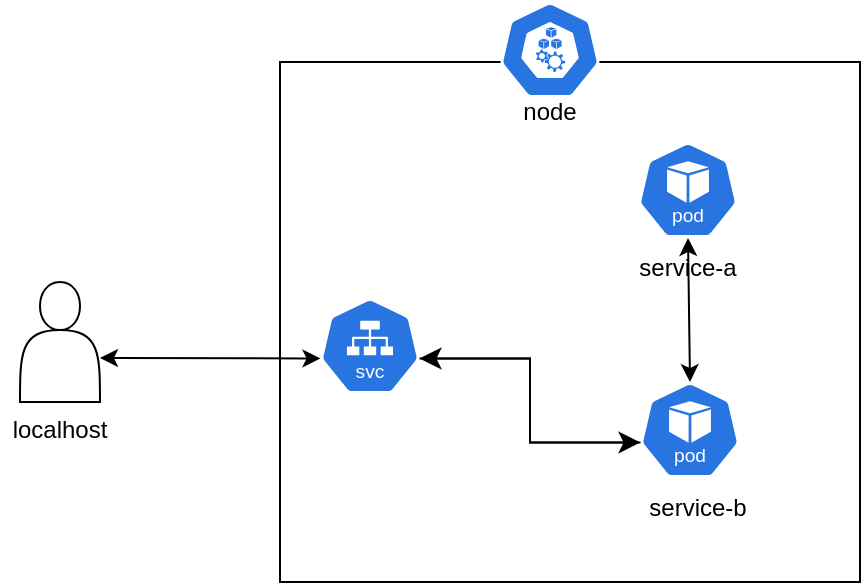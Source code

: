 <mxfile version="24.7.17">
  <diagram name="ページ1" id="n-p4vGY-gU_U6ki42CfS">
    <mxGraphModel dx="1132" dy="661" grid="1" gridSize="10" guides="1" tooltips="1" connect="1" arrows="1" fold="1" page="1" pageScale="1" pageWidth="827" pageHeight="1169" math="0" shadow="0">
      <root>
        <mxCell id="0" />
        <mxCell id="1" parent="0" />
        <mxCell id="qlM1ZcjOUqmnMapEXoOD-10" value="" style="rounded=0;whiteSpace=wrap;html=1;" vertex="1" parent="1">
          <mxGeometry x="210" y="160" width="290" height="260" as="geometry" />
        </mxCell>
        <mxCell id="qlM1ZcjOUqmnMapEXoOD-1" value="" style="aspect=fixed;sketch=0;html=1;dashed=0;whitespace=wrap;verticalLabelPosition=bottom;verticalAlign=top;fillColor=#2875E2;strokeColor=#ffffff;points=[[0.005,0.63,0],[0.1,0.2,0],[0.9,0.2,0],[0.5,0,0],[0.995,0.63,0],[0.72,0.99,0],[0.5,1,0],[0.28,0.99,0]];shape=mxgraph.kubernetes.icon2;kubernetesLabel=1;prIcon=pod" vertex="1" parent="1">
          <mxGeometry x="390" y="320" width="50" height="48" as="geometry" />
        </mxCell>
        <mxCell id="qlM1ZcjOUqmnMapEXoOD-2" value="" style="aspect=fixed;sketch=0;html=1;dashed=0;whitespace=wrap;verticalLabelPosition=bottom;verticalAlign=top;fillColor=#2875E2;strokeColor=#ffffff;points=[[0.005,0.63,0],[0.1,0.2,0],[0.9,0.2,0],[0.5,0,0],[0.995,0.63,0],[0.72,0.99,0],[0.5,1,0],[0.28,0.99,0]];shape=mxgraph.kubernetes.icon2;kubernetesLabel=1;prIcon=pod" vertex="1" parent="1">
          <mxGeometry x="389" y="200" width="50" height="48" as="geometry" />
        </mxCell>
        <mxCell id="qlM1ZcjOUqmnMapEXoOD-3" value="service-a" style="text;html=1;align=center;verticalAlign=middle;whiteSpace=wrap;rounded=0;" vertex="1" parent="1">
          <mxGeometry x="384" y="248" width="60" height="30" as="geometry" />
        </mxCell>
        <mxCell id="qlM1ZcjOUqmnMapEXoOD-4" value="service-b" style="text;html=1;align=center;verticalAlign=middle;whiteSpace=wrap;rounded=0;" vertex="1" parent="1">
          <mxGeometry x="389" y="368" width="60" height="30" as="geometry" />
        </mxCell>
        <mxCell id="qlM1ZcjOUqmnMapEXoOD-5" value="" style="endArrow=classic;startArrow=classic;html=1;rounded=0;exitX=0.5;exitY=0;exitDx=0;exitDy=0;exitPerimeter=0;entryX=0.5;entryY=0;entryDx=0;entryDy=0;" edge="1" parent="1" source="qlM1ZcjOUqmnMapEXoOD-1" target="qlM1ZcjOUqmnMapEXoOD-3">
          <mxGeometry width="50" height="50" relative="1" as="geometry">
            <mxPoint x="390" y="370" as="sourcePoint" />
            <mxPoint x="414" y="278" as="targetPoint" />
          </mxGeometry>
        </mxCell>
        <mxCell id="qlM1ZcjOUqmnMapEXoOD-6" value="" style="aspect=fixed;sketch=0;html=1;dashed=0;whitespace=wrap;verticalLabelPosition=bottom;verticalAlign=top;fillColor=#2875E2;strokeColor=#ffffff;points=[[0.005,0.63,0],[0.1,0.2,0],[0.9,0.2,0],[0.5,0,0],[0.995,0.63,0],[0.72,0.99,0],[0.5,1,0],[0.28,0.99,0]];shape=mxgraph.kubernetes.icon2;kubernetesLabel=1;prIcon=svc" vertex="1" parent="1">
          <mxGeometry x="230" y="278" width="50" height="48" as="geometry" />
        </mxCell>
        <mxCell id="qlM1ZcjOUqmnMapEXoOD-7" value="" style="shape=actor;whiteSpace=wrap;html=1;" vertex="1" parent="1">
          <mxGeometry x="80" y="270" width="40" height="60" as="geometry" />
        </mxCell>
        <mxCell id="qlM1ZcjOUqmnMapEXoOD-8" value="localhost" style="text;html=1;align=center;verticalAlign=middle;whiteSpace=wrap;rounded=0;" vertex="1" parent="1">
          <mxGeometry x="70" y="329" width="60" height="30" as="geometry" />
        </mxCell>
        <mxCell id="qlM1ZcjOUqmnMapEXoOD-9" value="" style="endArrow=classic;startArrow=classic;html=1;rounded=0;exitX=1;exitY=0.633;exitDx=0;exitDy=0;exitPerimeter=0;entryX=0.005;entryY=0.63;entryDx=0;entryDy=0;entryPerimeter=0;" edge="1" parent="1" source="qlM1ZcjOUqmnMapEXoOD-7" target="qlM1ZcjOUqmnMapEXoOD-6">
          <mxGeometry width="50" height="50" relative="1" as="geometry">
            <mxPoint x="390" y="370" as="sourcePoint" />
            <mxPoint x="250" y="310" as="targetPoint" />
          </mxGeometry>
        </mxCell>
        <mxCell id="qlM1ZcjOUqmnMapEXoOD-11" value="" style="aspect=fixed;sketch=0;html=1;dashed=0;whitespace=wrap;verticalLabelPosition=bottom;verticalAlign=top;fillColor=#2875E2;strokeColor=#ffffff;points=[[0.005,0.63,0],[0.1,0.2,0],[0.9,0.2,0],[0.5,0,0],[0.995,0.63,0],[0.72,0.99,0],[0.5,1,0],[0.28,0.99,0]];shape=mxgraph.kubernetes.icon2;prIcon=node" vertex="1" parent="1">
          <mxGeometry x="320" y="130" width="50" height="48" as="geometry" />
        </mxCell>
        <mxCell id="qlM1ZcjOUqmnMapEXoOD-12" value="node" style="text;html=1;align=center;verticalAlign=middle;whiteSpace=wrap;rounded=0;" vertex="1" parent="1">
          <mxGeometry x="315" y="170" width="60" height="30" as="geometry" />
        </mxCell>
        <mxCell id="qlM1ZcjOUqmnMapEXoOD-13" value="" style="edgeStyle=elbowEdgeStyle;elbow=horizontal;endArrow=classic;html=1;curved=0;rounded=0;endSize=8;startSize=8;exitX=0.995;exitY=0.63;exitDx=0;exitDy=0;exitPerimeter=0;entryX=0.005;entryY=0.63;entryDx=0;entryDy=0;entryPerimeter=0;" edge="1" parent="1" source="qlM1ZcjOUqmnMapEXoOD-6" target="qlM1ZcjOUqmnMapEXoOD-1">
          <mxGeometry width="50" height="50" relative="1" as="geometry">
            <mxPoint x="390" y="250" as="sourcePoint" />
            <mxPoint x="440" y="200" as="targetPoint" />
          </mxGeometry>
        </mxCell>
        <mxCell id="qlM1ZcjOUqmnMapEXoOD-14" value="" style="edgeStyle=elbowEdgeStyle;elbow=horizontal;endArrow=classic;html=1;curved=0;rounded=0;endSize=8;startSize=8;entryX=0.995;entryY=0.63;entryDx=0;entryDy=0;entryPerimeter=0;exitX=0.005;exitY=0.63;exitDx=0;exitDy=0;exitPerimeter=0;" edge="1" parent="1" source="qlM1ZcjOUqmnMapEXoOD-1" target="qlM1ZcjOUqmnMapEXoOD-6">
          <mxGeometry width="50" height="50" relative="1" as="geometry">
            <mxPoint x="290" y="430" as="sourcePoint" />
            <mxPoint x="340" y="380" as="targetPoint" />
          </mxGeometry>
        </mxCell>
      </root>
    </mxGraphModel>
  </diagram>
</mxfile>

